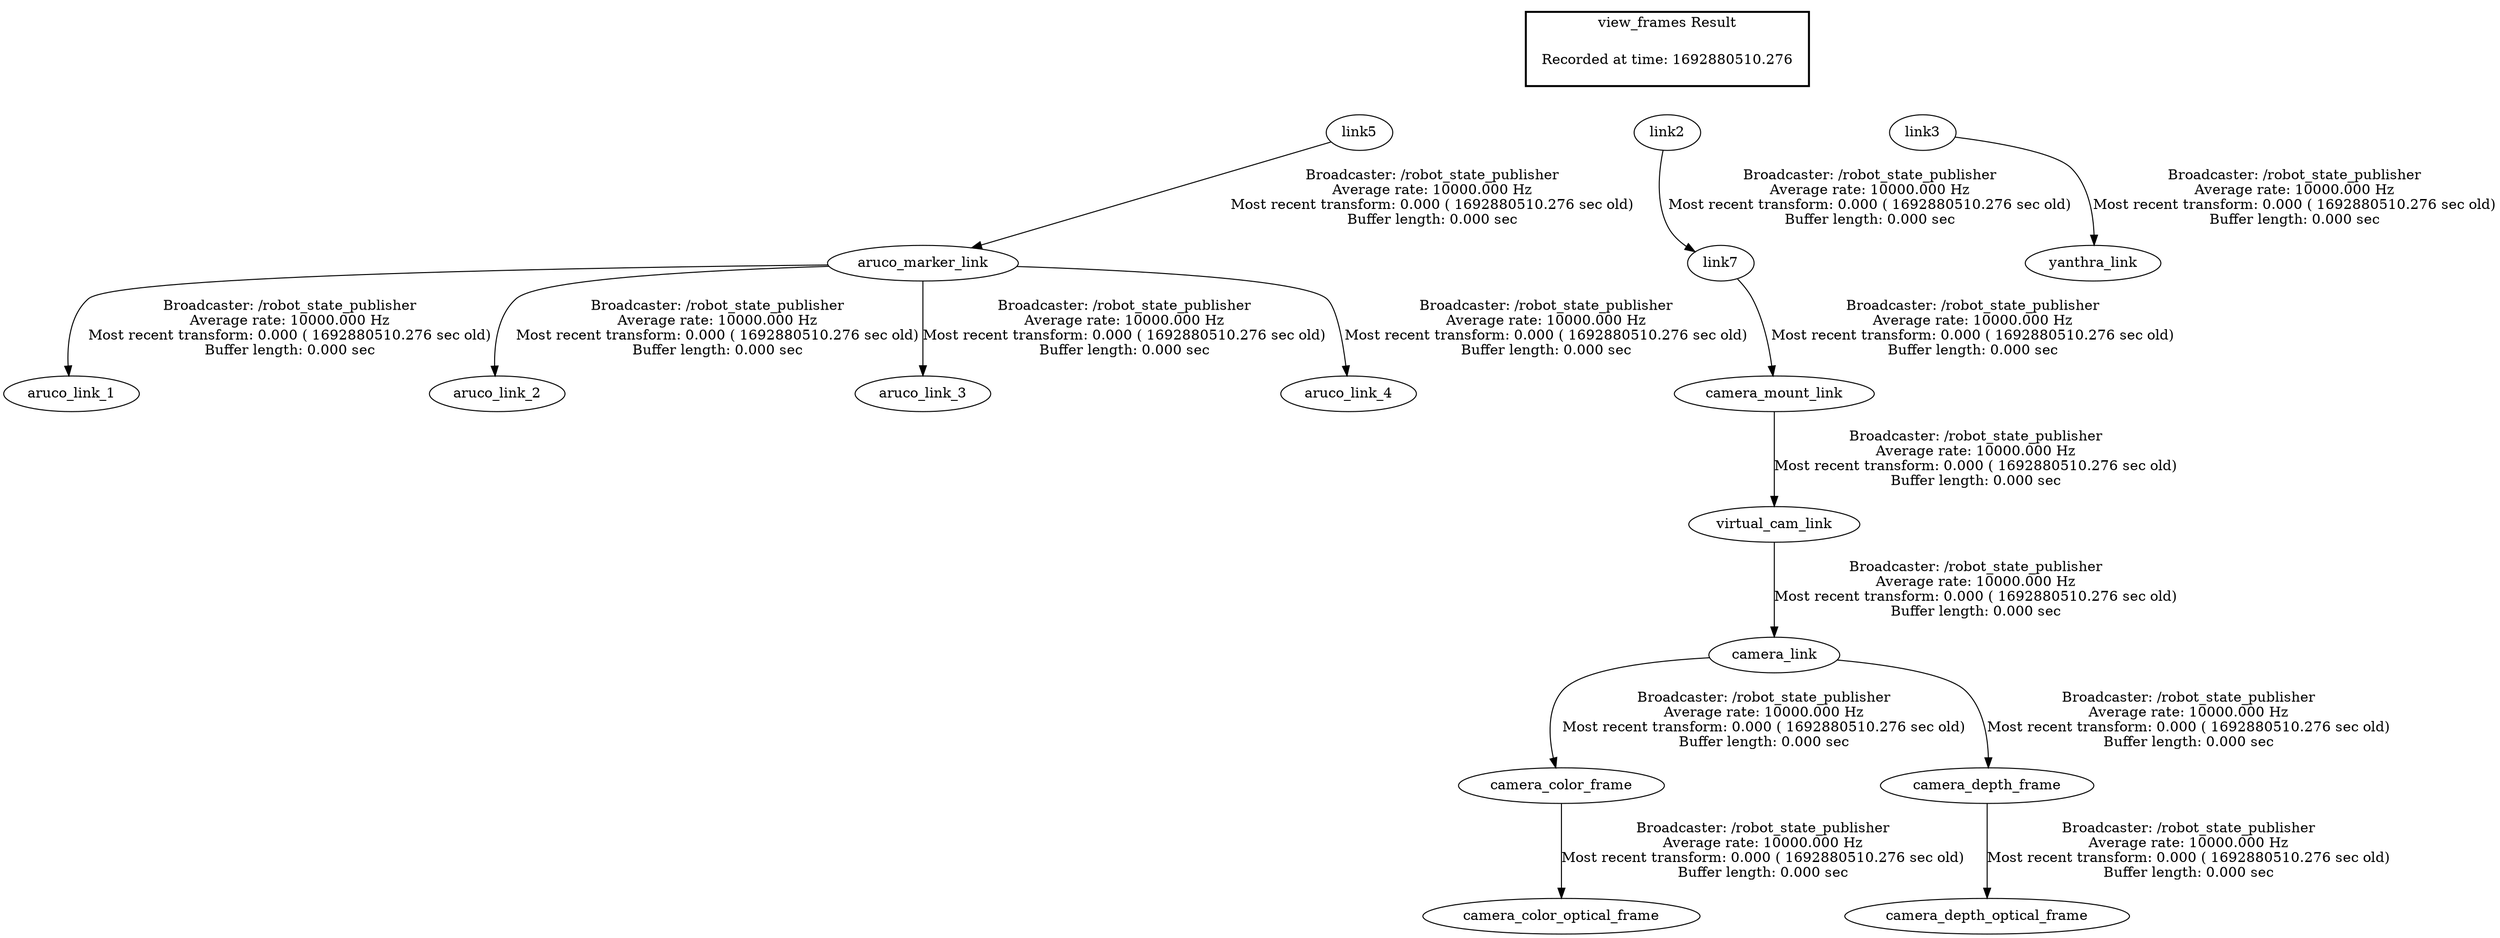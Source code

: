 digraph G {
"link5" -> "aruco_marker_link"[label="Broadcaster: /robot_state_publisher\nAverage rate: 10000.000 Hz\nMost recent transform: 0.000 ( 1692880510.276 sec old)\nBuffer length: 0.000 sec\n"];
"aruco_marker_link" -> "aruco_link_1"[label="Broadcaster: /robot_state_publisher\nAverage rate: 10000.000 Hz\nMost recent transform: 0.000 ( 1692880510.276 sec old)\nBuffer length: 0.000 sec\n"];
"aruco_marker_link" -> "aruco_link_2"[label="Broadcaster: /robot_state_publisher\nAverage rate: 10000.000 Hz\nMost recent transform: 0.000 ( 1692880510.276 sec old)\nBuffer length: 0.000 sec\n"];
"aruco_marker_link" -> "aruco_link_3"[label="Broadcaster: /robot_state_publisher\nAverage rate: 10000.000 Hz\nMost recent transform: 0.000 ( 1692880510.276 sec old)\nBuffer length: 0.000 sec\n"];
"aruco_marker_link" -> "aruco_link_4"[label="Broadcaster: /robot_state_publisher\nAverage rate: 10000.000 Hz\nMost recent transform: 0.000 ( 1692880510.276 sec old)\nBuffer length: 0.000 sec\n"];
"camera_link" -> "camera_color_frame"[label="Broadcaster: /robot_state_publisher\nAverage rate: 10000.000 Hz\nMost recent transform: 0.000 ( 1692880510.276 sec old)\nBuffer length: 0.000 sec\n"];
"virtual_cam_link" -> "camera_link"[label="Broadcaster: /robot_state_publisher\nAverage rate: 10000.000 Hz\nMost recent transform: 0.000 ( 1692880510.276 sec old)\nBuffer length: 0.000 sec\n"];
"camera_color_frame" -> "camera_color_optical_frame"[label="Broadcaster: /robot_state_publisher\nAverage rate: 10000.000 Hz\nMost recent transform: 0.000 ( 1692880510.276 sec old)\nBuffer length: 0.000 sec\n"];
"camera_link" -> "camera_depth_frame"[label="Broadcaster: /robot_state_publisher\nAverage rate: 10000.000 Hz\nMost recent transform: 0.000 ( 1692880510.276 sec old)\nBuffer length: 0.000 sec\n"];
"camera_depth_frame" -> "camera_depth_optical_frame"[label="Broadcaster: /robot_state_publisher\nAverage rate: 10000.000 Hz\nMost recent transform: 0.000 ( 1692880510.276 sec old)\nBuffer length: 0.000 sec\n"];
"camera_mount_link" -> "virtual_cam_link"[label="Broadcaster: /robot_state_publisher\nAverage rate: 10000.000 Hz\nMost recent transform: 0.000 ( 1692880510.276 sec old)\nBuffer length: 0.000 sec\n"];
"link7" -> "camera_mount_link"[label="Broadcaster: /robot_state_publisher\nAverage rate: 10000.000 Hz\nMost recent transform: 0.000 ( 1692880510.276 sec old)\nBuffer length: 0.000 sec\n"];
"link2" -> "link7"[label="Broadcaster: /robot_state_publisher\nAverage rate: 10000.000 Hz\nMost recent transform: 0.000 ( 1692880510.276 sec old)\nBuffer length: 0.000 sec\n"];
"link3" -> "yanthra_link"[label="Broadcaster: /robot_state_publisher\nAverage rate: 10000.000 Hz\nMost recent transform: 0.000 ( 1692880510.276 sec old)\nBuffer length: 0.000 sec\n"];
edge [style=invis];
 subgraph cluster_legend { style=bold; color=black; label ="view_frames Result";
"Recorded at time: 1692880510.276"[ shape=plaintext ] ;
 }->"link5";
edge [style=invis];
 subgraph cluster_legend { style=bold; color=black; label ="view_frames Result";
"Recorded at time: 1692880510.276"[ shape=plaintext ] ;
 }->"link2";
edge [style=invis];
 subgraph cluster_legend { style=bold; color=black; label ="view_frames Result";
"Recorded at time: 1692880510.276"[ shape=plaintext ] ;
 }->"link3";
}